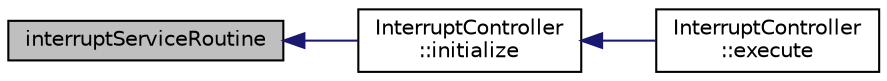 digraph "interruptServiceRoutine"
{
  edge [fontname="Helvetica",fontsize="10",labelfontname="Helvetica",labelfontsize="10"];
  node [fontname="Helvetica",fontsize="10",shape=record];
  rankdir="LR";
  Node1 [label="interruptServiceRoutine",height=0.2,width=0.4,color="black", fillcolor="grey75", style="filled" fontcolor="black"];
  Node1 -> Node2 [dir="back",color="midnightblue",fontsize="10",style="solid",fontname="Helvetica"];
  Node2 [label="InterruptController\l::initialize",height=0.2,width=0.4,color="black", fillcolor="white", style="filled",URL="$class_interrupt_controller.html#a0efac3202d89e9018e1d33967ad38e7b"];
  Node2 -> Node3 [dir="back",color="midnightblue",fontsize="10",style="solid",fontname="Helvetica"];
  Node3 [label="InterruptController\l::execute",height=0.2,width=0.4,color="black", fillcolor="white", style="filled",URL="$class_interrupt_controller.html#a222938885fa1e2962061e8fde93d30dd"];
}
